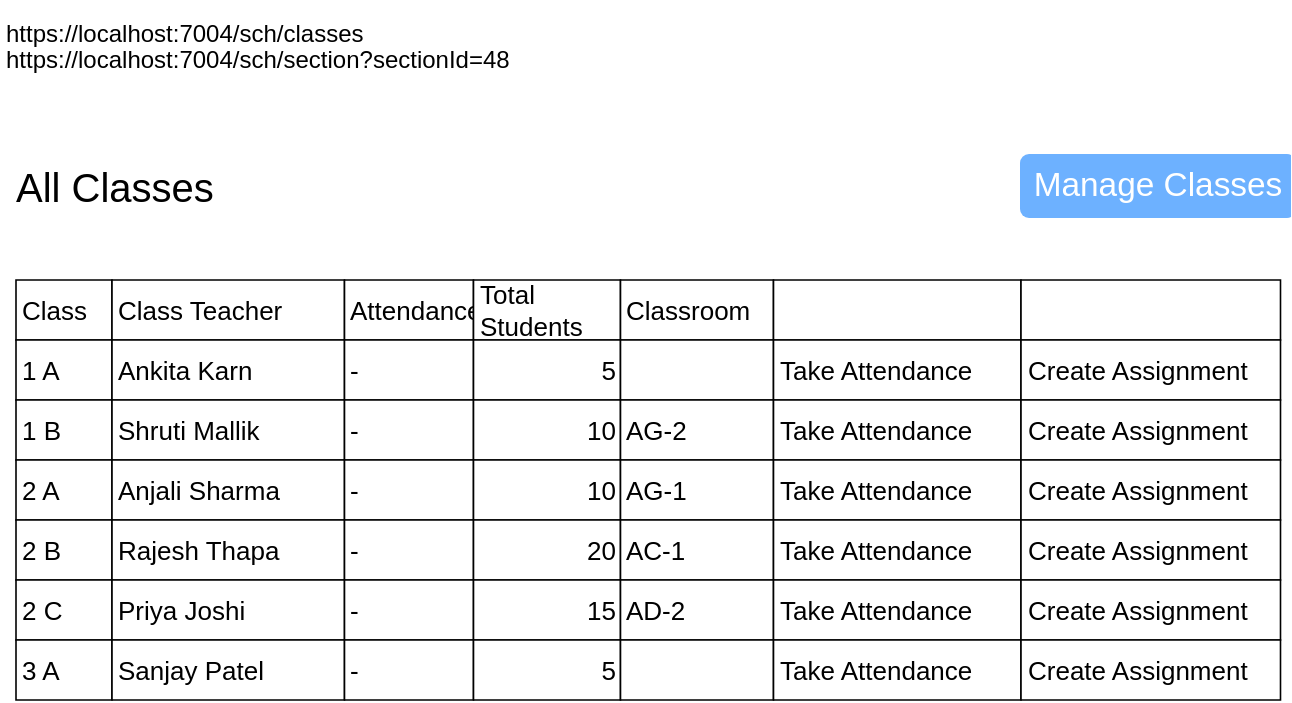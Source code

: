 <mxfile version="24.8.3" pages="2">
  <diagram name="Class" id="H16kf9VRxXqB6-L6vs2r">
    <mxGraphModel dx="890" dy="481" grid="1" gridSize="10" guides="1" tooltips="1" connect="1" arrows="1" fold="1" page="1" pageScale="1" pageWidth="850" pageHeight="1100" math="0" shadow="0">
      <root>
        <mxCell id="0" />
        <mxCell id="1" parent="0" />
        <mxCell id="7eF567OT12qQPNYDKjUr-1" value="" style="group;dropTarget=0;pointerEvents=0;html=1;" vertex="1" parent="1">
          <mxGeometry x="120" y="180" width="632" height="210" as="geometry" />
        </mxCell>
        <mxCell id="7eF567OT12qQPNYDKjUr-2" value="Class" style="shape=partialRectangle;html=1;whiteSpace=wrap;connectable=0;fillColor=#ffffff;verticalAlign=middle;spacing=3.8;strokeWidth=0.8;fontSize=13;align=left;" vertex="1" parent="7eF567OT12qQPNYDKjUr-1">
          <mxGeometry width="48" height="30" as="geometry" />
        </mxCell>
        <mxCell id="7eF567OT12qQPNYDKjUr-3" value="Class Teacher" style="shape=partialRectangle;html=1;whiteSpace=wrap;connectable=0;fillColor=#ffffff;verticalAlign=middle;spacing=3.8;strokeWidth=0.8;fontSize=13;align=left;" vertex="1" parent="7eF567OT12qQPNYDKjUr-1">
          <mxGeometry x="48" width="116.25" height="30" as="geometry" />
        </mxCell>
        <mxCell id="7eF567OT12qQPNYDKjUr-4" value="Attendance" style="shape=partialRectangle;html=1;whiteSpace=wrap;connectable=0;fillColor=#ffffff;verticalAlign=middle;spacing=3.8;strokeWidth=0.8;fontSize=13;align=left;" vertex="1" parent="7eF567OT12qQPNYDKjUr-1">
          <mxGeometry x="164.25" width="64.5" height="30" as="geometry" />
        </mxCell>
        <mxCell id="7eF567OT12qQPNYDKjUr-5" value="Total Students" style="shape=partialRectangle;html=1;whiteSpace=wrap;connectable=0;fillColor=#ffffff;verticalAlign=middle;spacing=3.8;strokeWidth=0.8;fontSize=13;align=left;" vertex="1" parent="7eF567OT12qQPNYDKjUr-1">
          <mxGeometry x="228.75" width="73.5" height="30" as="geometry" />
        </mxCell>
        <mxCell id="7eF567OT12qQPNYDKjUr-6" value="Classroom" style="shape=partialRectangle;html=1;whiteSpace=wrap;connectable=0;fillColor=#ffffff;verticalAlign=middle;spacing=3.8;strokeWidth=0.8;fontSize=13;align=left;" vertex="1" parent="7eF567OT12qQPNYDKjUr-1">
          <mxGeometry x="302.25" width="76.5" height="30" as="geometry" />
        </mxCell>
        <mxCell id="7eF567OT12qQPNYDKjUr-7" value="" style="shape=partialRectangle;html=1;whiteSpace=wrap;connectable=0;fillColor=#ffffff;verticalAlign=middle;spacing=3.8;strokeWidth=0.8;fontSize=13;" vertex="1" parent="7eF567OT12qQPNYDKjUr-1">
          <mxGeometry x="378.75" width="123.75" height="30" as="geometry" />
        </mxCell>
        <mxCell id="7eF567OT12qQPNYDKjUr-8" value="" style="shape=partialRectangle;html=1;whiteSpace=wrap;connectable=0;fillColor=#ffffff;verticalAlign=middle;spacing=3.8;strokeWidth=0.8;fontSize=13;" vertex="1" parent="7eF567OT12qQPNYDKjUr-1">
          <mxGeometry x="502.5" width="129.75" height="30" as="geometry" />
        </mxCell>
        <mxCell id="7eF567OT12qQPNYDKjUr-9" value="1 A" style="shape=partialRectangle;html=1;whiteSpace=wrap;connectable=0;fillColor=#ffffff;verticalAlign=middle;spacing=3.8;strokeWidth=0.8;fontSize=13;align=left;" vertex="1" parent="7eF567OT12qQPNYDKjUr-1">
          <mxGeometry y="30" width="48" height="30" as="geometry" />
        </mxCell>
        <mxCell id="7eF567OT12qQPNYDKjUr-10" value="Ankita Karn" style="shape=partialRectangle;html=1;whiteSpace=wrap;connectable=0;fillColor=#ffffff;verticalAlign=middle;spacing=3.8;strokeWidth=0.8;fontSize=13;align=left;" vertex="1" parent="7eF567OT12qQPNYDKjUr-1">
          <mxGeometry x="48" y="30" width="116.25" height="30" as="geometry" />
        </mxCell>
        <mxCell id="7eF567OT12qQPNYDKjUr-11" value="-" style="shape=partialRectangle;html=1;whiteSpace=wrap;connectable=0;fillColor=#ffffff;verticalAlign=middle;spacing=3.8;strokeWidth=0.8;fontSize=13;align=left;" vertex="1" parent="7eF567OT12qQPNYDKjUr-1">
          <mxGeometry x="164.25" y="30" width="64.5" height="30" as="geometry" />
        </mxCell>
        <mxCell id="7eF567OT12qQPNYDKjUr-12" value="5" style="shape=partialRectangle;html=1;whiteSpace=wrap;connectable=0;fillColor=#ffffff;verticalAlign=middle;spacing=3.8;strokeWidth=0.8;fontSize=13;align=right;" vertex="1" parent="7eF567OT12qQPNYDKjUr-1">
          <mxGeometry x="228.75" y="30" width="73.5" height="30" as="geometry" />
        </mxCell>
        <mxCell id="7eF567OT12qQPNYDKjUr-13" value="" style="shape=partialRectangle;html=1;whiteSpace=wrap;connectable=0;fillColor=#ffffff;verticalAlign=middle;spacing=3.8;strokeWidth=0.8;fontSize=13;" vertex="1" parent="7eF567OT12qQPNYDKjUr-1">
          <mxGeometry x="302.25" y="30" width="76.5" height="30" as="geometry" />
        </mxCell>
        <mxCell id="7eF567OT12qQPNYDKjUr-14" value="Take Attendance" style="shape=partialRectangle;html=1;whiteSpace=wrap;connectable=0;fillColor=#ffffff;verticalAlign=middle;spacing=3.8;strokeWidth=0.8;fontSize=13;align=left;" vertex="1" parent="7eF567OT12qQPNYDKjUr-1">
          <mxGeometry x="378.75" y="30" width="123.75" height="30" as="geometry" />
        </mxCell>
        <mxCell id="7eF567OT12qQPNYDKjUr-15" value="Create Assignment" style="shape=partialRectangle;html=1;whiteSpace=wrap;connectable=0;fillColor=#ffffff;verticalAlign=middle;spacing=3.8;strokeWidth=0.8;fontSize=13;align=left;" vertex="1" parent="7eF567OT12qQPNYDKjUr-1">
          <mxGeometry x="502.5" y="30" width="129.75" height="30" as="geometry" />
        </mxCell>
        <mxCell id="7eF567OT12qQPNYDKjUr-16" value="1 B" style="shape=partialRectangle;html=1;whiteSpace=wrap;connectable=0;fillColor=#ffffff;verticalAlign=middle;spacing=3.8;strokeWidth=0.8;fontSize=13;align=left;" vertex="1" parent="7eF567OT12qQPNYDKjUr-1">
          <mxGeometry y="60" width="48" height="30" as="geometry" />
        </mxCell>
        <mxCell id="7eF567OT12qQPNYDKjUr-17" value="Shruti Mallik" style="shape=partialRectangle;html=1;whiteSpace=wrap;connectable=0;fillColor=#ffffff;verticalAlign=middle;spacing=3.8;strokeWidth=0.8;fontSize=13;align=left;" vertex="1" parent="7eF567OT12qQPNYDKjUr-1">
          <mxGeometry x="48" y="60" width="116.25" height="30" as="geometry" />
        </mxCell>
        <mxCell id="7eF567OT12qQPNYDKjUr-18" value="-" style="shape=partialRectangle;html=1;whiteSpace=wrap;connectable=0;fillColor=#ffffff;verticalAlign=middle;spacing=3.8;strokeWidth=0.8;fontSize=13;align=left;" vertex="1" parent="7eF567OT12qQPNYDKjUr-1">
          <mxGeometry x="164.25" y="60" width="64.5" height="30" as="geometry" />
        </mxCell>
        <mxCell id="7eF567OT12qQPNYDKjUr-19" value="10" style="shape=partialRectangle;html=1;whiteSpace=wrap;connectable=0;fillColor=#ffffff;verticalAlign=middle;spacing=3.8;strokeWidth=0.8;fontSize=13;align=right;" vertex="1" parent="7eF567OT12qQPNYDKjUr-1">
          <mxGeometry x="228.75" y="60" width="73.5" height="30" as="geometry" />
        </mxCell>
        <mxCell id="7eF567OT12qQPNYDKjUr-20" value="AG-2" style="shape=partialRectangle;html=1;whiteSpace=wrap;connectable=0;fillColor=#ffffff;verticalAlign=middle;spacing=3.8;strokeWidth=0.8;fontSize=13;align=left;" vertex="1" parent="7eF567OT12qQPNYDKjUr-1">
          <mxGeometry x="302.25" y="60" width="76.5" height="30" as="geometry" />
        </mxCell>
        <mxCell id="7eF567OT12qQPNYDKjUr-21" value="Take Attendance" style="shape=partialRectangle;html=1;whiteSpace=wrap;connectable=0;fillColor=#ffffff;verticalAlign=middle;spacing=3.8;strokeWidth=0.8;fontSize=13;align=left;" vertex="1" parent="7eF567OT12qQPNYDKjUr-1">
          <mxGeometry x="378.75" y="60" width="123.75" height="30" as="geometry" />
        </mxCell>
        <mxCell id="7eF567OT12qQPNYDKjUr-22" value="Create Assignment" style="shape=partialRectangle;html=1;whiteSpace=wrap;connectable=0;fillColor=#ffffff;verticalAlign=middle;spacing=3.8;strokeWidth=0.8;fontSize=13;align=left;" vertex="1" parent="7eF567OT12qQPNYDKjUr-1">
          <mxGeometry x="502.5" y="60" width="129.75" height="30" as="geometry" />
        </mxCell>
        <mxCell id="7eF567OT12qQPNYDKjUr-23" value="2 A" style="shape=partialRectangle;html=1;whiteSpace=wrap;connectable=0;fillColor=#ffffff;verticalAlign=middle;spacing=3.8;strokeWidth=0.8;fontSize=13;align=left;" vertex="1" parent="7eF567OT12qQPNYDKjUr-1">
          <mxGeometry y="90" width="48" height="30" as="geometry" />
        </mxCell>
        <mxCell id="7eF567OT12qQPNYDKjUr-24" value="Anjali Sharma" style="shape=partialRectangle;html=1;whiteSpace=wrap;connectable=0;fillColor=#ffffff;verticalAlign=middle;spacing=3.8;strokeWidth=0.8;fontSize=13;align=left;" vertex="1" parent="7eF567OT12qQPNYDKjUr-1">
          <mxGeometry x="48" y="90" width="116.25" height="30" as="geometry" />
        </mxCell>
        <mxCell id="7eF567OT12qQPNYDKjUr-25" value="-" style="shape=partialRectangle;html=1;whiteSpace=wrap;connectable=0;fillColor=#ffffff;verticalAlign=middle;spacing=3.8;strokeWidth=0.8;fontSize=13;align=left;" vertex="1" parent="7eF567OT12qQPNYDKjUr-1">
          <mxGeometry x="164.25" y="90" width="64.5" height="30" as="geometry" />
        </mxCell>
        <mxCell id="7eF567OT12qQPNYDKjUr-26" value="10" style="shape=partialRectangle;html=1;whiteSpace=wrap;connectable=0;fillColor=#ffffff;verticalAlign=middle;spacing=3.8;strokeWidth=0.8;fontSize=13;align=right;" vertex="1" parent="7eF567OT12qQPNYDKjUr-1">
          <mxGeometry x="228.75" y="90" width="73.5" height="30" as="geometry" />
        </mxCell>
        <mxCell id="7eF567OT12qQPNYDKjUr-27" value="AG-1" style="shape=partialRectangle;html=1;whiteSpace=wrap;connectable=0;fillColor=#ffffff;verticalAlign=middle;spacing=3.8;strokeWidth=0.8;fontSize=13;align=left;" vertex="1" parent="7eF567OT12qQPNYDKjUr-1">
          <mxGeometry x="302.25" y="90" width="76.5" height="30" as="geometry" />
        </mxCell>
        <mxCell id="7eF567OT12qQPNYDKjUr-28" value="Take Attendance" style="shape=partialRectangle;html=1;whiteSpace=wrap;connectable=0;fillColor=#ffffff;verticalAlign=middle;spacing=3.8;strokeWidth=0.8;fontSize=13;align=left;" vertex="1" parent="7eF567OT12qQPNYDKjUr-1">
          <mxGeometry x="378.75" y="90" width="123.75" height="30" as="geometry" />
        </mxCell>
        <mxCell id="7eF567OT12qQPNYDKjUr-29" value="Create Assignment" style="shape=partialRectangle;html=1;whiteSpace=wrap;connectable=0;fillColor=#ffffff;verticalAlign=middle;spacing=3.8;strokeWidth=0.8;fontSize=13;align=left;" vertex="1" parent="7eF567OT12qQPNYDKjUr-1">
          <mxGeometry x="502.5" y="90" width="129.75" height="30" as="geometry" />
        </mxCell>
        <mxCell id="7eF567OT12qQPNYDKjUr-30" value="2 B" style="shape=partialRectangle;html=1;whiteSpace=wrap;connectable=0;fillColor=#ffffff;verticalAlign=middle;spacing=3.8;strokeWidth=0.8;fontSize=13;align=left;" vertex="1" parent="7eF567OT12qQPNYDKjUr-1">
          <mxGeometry y="120" width="48" height="30" as="geometry" />
        </mxCell>
        <mxCell id="7eF567OT12qQPNYDKjUr-31" value="Rajesh Thapa" style="shape=partialRectangle;html=1;whiteSpace=wrap;connectable=0;fillColor=#ffffff;verticalAlign=middle;spacing=3.8;strokeWidth=0.8;fontSize=13;align=left;" vertex="1" parent="7eF567OT12qQPNYDKjUr-1">
          <mxGeometry x="48" y="120" width="116.25" height="30" as="geometry" />
        </mxCell>
        <mxCell id="7eF567OT12qQPNYDKjUr-32" value="-" style="shape=partialRectangle;html=1;whiteSpace=wrap;connectable=0;fillColor=#ffffff;verticalAlign=middle;spacing=3.8;strokeWidth=0.8;fontSize=13;align=left;" vertex="1" parent="7eF567OT12qQPNYDKjUr-1">
          <mxGeometry x="164.25" y="120" width="64.5" height="30" as="geometry" />
        </mxCell>
        <mxCell id="7eF567OT12qQPNYDKjUr-33" value="20" style="shape=partialRectangle;html=1;whiteSpace=wrap;connectable=0;fillColor=#ffffff;verticalAlign=middle;spacing=3.8;strokeWidth=0.8;fontSize=13;align=right;" vertex="1" parent="7eF567OT12qQPNYDKjUr-1">
          <mxGeometry x="228.75" y="120" width="73.5" height="30" as="geometry" />
        </mxCell>
        <mxCell id="7eF567OT12qQPNYDKjUr-34" value="AC-1" style="shape=partialRectangle;html=1;whiteSpace=wrap;connectable=0;fillColor=#ffffff;verticalAlign=middle;spacing=3.8;strokeWidth=0.8;fontSize=13;align=left;" vertex="1" parent="7eF567OT12qQPNYDKjUr-1">
          <mxGeometry x="302.25" y="120" width="76.5" height="30" as="geometry" />
        </mxCell>
        <mxCell id="7eF567OT12qQPNYDKjUr-35" value="Take Attendance" style="shape=partialRectangle;html=1;whiteSpace=wrap;connectable=0;fillColor=#ffffff;verticalAlign=middle;spacing=3.8;strokeWidth=0.8;fontSize=13;align=left;" vertex="1" parent="7eF567OT12qQPNYDKjUr-1">
          <mxGeometry x="378.75" y="120" width="123.75" height="30" as="geometry" />
        </mxCell>
        <mxCell id="7eF567OT12qQPNYDKjUr-36" value="Create Assignment" style="shape=partialRectangle;html=1;whiteSpace=wrap;connectable=0;fillColor=#ffffff;verticalAlign=middle;spacing=3.8;strokeWidth=0.8;fontSize=13;align=left;" vertex="1" parent="7eF567OT12qQPNYDKjUr-1">
          <mxGeometry x="502.5" y="120" width="129.75" height="30" as="geometry" />
        </mxCell>
        <mxCell id="7eF567OT12qQPNYDKjUr-37" value="2 C" style="shape=partialRectangle;html=1;whiteSpace=wrap;connectable=0;fillColor=#ffffff;verticalAlign=middle;spacing=3.8;strokeWidth=0.8;fontSize=13;align=left;" vertex="1" parent="7eF567OT12qQPNYDKjUr-1">
          <mxGeometry y="150" width="48" height="30" as="geometry" />
        </mxCell>
        <mxCell id="7eF567OT12qQPNYDKjUr-38" value="Priya Joshi" style="shape=partialRectangle;html=1;whiteSpace=wrap;connectable=0;fillColor=#ffffff;verticalAlign=middle;spacing=3.8;strokeWidth=0.8;fontSize=13;align=left;" vertex="1" parent="7eF567OT12qQPNYDKjUr-1">
          <mxGeometry x="48" y="150" width="116.25" height="30" as="geometry" />
        </mxCell>
        <mxCell id="7eF567OT12qQPNYDKjUr-39" value="-" style="shape=partialRectangle;html=1;whiteSpace=wrap;connectable=0;fillColor=#ffffff;verticalAlign=middle;spacing=3.8;strokeWidth=0.8;fontSize=13;align=left;" vertex="1" parent="7eF567OT12qQPNYDKjUr-1">
          <mxGeometry x="164.25" y="150" width="64.5" height="30" as="geometry" />
        </mxCell>
        <mxCell id="7eF567OT12qQPNYDKjUr-40" value="15" style="shape=partialRectangle;html=1;whiteSpace=wrap;connectable=0;fillColor=#ffffff;verticalAlign=middle;spacing=3.8;strokeWidth=0.8;fontSize=13;align=right;" vertex="1" parent="7eF567OT12qQPNYDKjUr-1">
          <mxGeometry x="228.75" y="150" width="73.5" height="30" as="geometry" />
        </mxCell>
        <mxCell id="7eF567OT12qQPNYDKjUr-41" value="AD-2" style="shape=partialRectangle;html=1;whiteSpace=wrap;connectable=0;fillColor=#ffffff;verticalAlign=middle;spacing=3.8;strokeWidth=0.8;fontSize=13;align=left;" vertex="1" parent="7eF567OT12qQPNYDKjUr-1">
          <mxGeometry x="302.25" y="150" width="76.5" height="30" as="geometry" />
        </mxCell>
        <mxCell id="7eF567OT12qQPNYDKjUr-42" value="Take Attendance" style="shape=partialRectangle;html=1;whiteSpace=wrap;connectable=0;fillColor=#ffffff;verticalAlign=middle;spacing=3.8;strokeWidth=0.8;fontSize=13;align=left;" vertex="1" parent="7eF567OT12qQPNYDKjUr-1">
          <mxGeometry x="378.75" y="150" width="123.75" height="30" as="geometry" />
        </mxCell>
        <mxCell id="7eF567OT12qQPNYDKjUr-43" value="Create Assignment" style="shape=partialRectangle;html=1;whiteSpace=wrap;connectable=0;fillColor=#ffffff;verticalAlign=middle;spacing=3.8;strokeWidth=0.8;fontSize=13;align=left;" vertex="1" parent="7eF567OT12qQPNYDKjUr-1">
          <mxGeometry x="502.5" y="150" width="129.75" height="30" as="geometry" />
        </mxCell>
        <mxCell id="7eF567OT12qQPNYDKjUr-44" value="3 A" style="shape=partialRectangle;html=1;whiteSpace=wrap;connectable=0;fillColor=#ffffff;verticalAlign=middle;spacing=3.8;strokeWidth=0.8;fontSize=13;align=left;" vertex="1" parent="7eF567OT12qQPNYDKjUr-1">
          <mxGeometry y="180" width="48" height="30" as="geometry" />
        </mxCell>
        <mxCell id="7eF567OT12qQPNYDKjUr-45" value="Sanjay Patel" style="shape=partialRectangle;html=1;whiteSpace=wrap;connectable=0;fillColor=#ffffff;verticalAlign=middle;spacing=3.8;strokeWidth=0.8;fontSize=13;align=left;" vertex="1" parent="7eF567OT12qQPNYDKjUr-1">
          <mxGeometry x="48" y="180" width="116.25" height="30" as="geometry" />
        </mxCell>
        <mxCell id="7eF567OT12qQPNYDKjUr-46" value="-" style="shape=partialRectangle;html=1;whiteSpace=wrap;connectable=0;fillColor=#ffffff;verticalAlign=middle;spacing=3.8;strokeWidth=0.8;fontSize=13;align=left;" vertex="1" parent="7eF567OT12qQPNYDKjUr-1">
          <mxGeometry x="164.25" y="180" width="64.5" height="30" as="geometry" />
        </mxCell>
        <mxCell id="7eF567OT12qQPNYDKjUr-47" value="5" style="shape=partialRectangle;html=1;whiteSpace=wrap;connectable=0;fillColor=#ffffff;verticalAlign=middle;spacing=3.8;strokeWidth=0.8;fontSize=13;align=right;" vertex="1" parent="7eF567OT12qQPNYDKjUr-1">
          <mxGeometry x="228.75" y="180" width="73.5" height="30" as="geometry" />
        </mxCell>
        <mxCell id="7eF567OT12qQPNYDKjUr-48" value="" style="shape=partialRectangle;html=1;whiteSpace=wrap;connectable=0;fillColor=#ffffff;verticalAlign=middle;spacing=3.8;strokeWidth=0.8;fontSize=13;" vertex="1" parent="7eF567OT12qQPNYDKjUr-1">
          <mxGeometry x="302.25" y="180" width="76.5" height="30" as="geometry" />
        </mxCell>
        <mxCell id="7eF567OT12qQPNYDKjUr-49" value="Take Attendance" style="shape=partialRectangle;html=1;whiteSpace=wrap;connectable=0;fillColor=#ffffff;verticalAlign=middle;spacing=3.8;strokeWidth=0.8;fontSize=13;align=left;" vertex="1" parent="7eF567OT12qQPNYDKjUr-1">
          <mxGeometry x="378.75" y="180" width="123.75" height="30" as="geometry" />
        </mxCell>
        <mxCell id="7eF567OT12qQPNYDKjUr-50" value="Create Assignment" style="shape=partialRectangle;html=1;whiteSpace=wrap;connectable=0;fillColor=#ffffff;verticalAlign=middle;spacing=3.8;strokeWidth=0.8;fontSize=13;align=left;" vertex="1" parent="7eF567OT12qQPNYDKjUr-1">
          <mxGeometry x="502.5" y="180" width="129.75" height="30" as="geometry" />
        </mxCell>
        <mxCell id="7eF567OT12qQPNYDKjUr-51" value="All Classes" style="html=1;overflow=block;blockSpacing=1;whiteSpace=wrap;fontSize=20;align=left;spacing=0;strokeColor=#unset;rounded=1;absoluteArcSize=1;arcSize=9;fillColor=none;strokeWidth=NaN;lucidId=r0Lig8obasEd;" vertex="1" parent="1">
          <mxGeometry x="120" y="110.5" width="180" height="45" as="geometry" />
        </mxCell>
        <mxCell id="7eF567OT12qQPNYDKjUr-52" value="Manage Classes" style="html=1;overflow=block;blockSpacing=1;whiteSpace=wrap;fontSize=16.7;fontColor=#ffffff;spacing=3.8;strokeColor=#unset;fillOpacity=100;rounded=1;absoluteArcSize=1;arcSize=9;fillColor=#6db1ff;strokeWidth=NaN;lucidId=E0LiU~LUEUbT;" vertex="1" parent="1">
          <mxGeometry x="622" y="117" width="138" height="32" as="geometry" />
        </mxCell>
        <mxCell id="7eF567OT12qQPNYDKjUr-53" value="&lt;div style=&quot;display: flex; justify-content: flex-start; text-align: left; align-items: baseline; line-height: 1.25; margin-top: -2px; font-size: 12px;&quot;&gt;&lt;font style=&quot;font-size: 12px;&quot;&gt;&lt;span&gt;https://localhost:7004/sch/classes&lt;br&gt;&lt;/span&gt;&lt;/font&gt;&lt;/div&gt;&lt;div style=&quot;display: flex; justify-content: flex-start; text-align: left; align-items: baseline; line-height: 1.25; margin-top: -2px; font-size: 12px;&quot;&gt;&lt;font style=&quot;font-size: 12px;&quot;&gt;&lt;span&gt;https://localhost:7004/sch/section?sectionId=48&lt;/span&gt;&lt;/font&gt;&lt;/div&gt;" style="html=1;overflow=block;blockSpacing=1;whiteSpace=wrap;fontSize=13;spacing=3.8;strokeColor=none;fillOpacity=0;rounded=1;absoluteArcSize=1;arcSize=9;fillColor=#ffffff;strokeWidth=0;lucidId=iIZiVdBgxifa;" vertex="1" parent="1">
          <mxGeometry x="112" y="40" width="288" height="48" as="geometry" />
        </mxCell>
      </root>
    </mxGraphModel>
  </diagram>
  <diagram id="_oTFNJ4AnpYBtxDHvukd" name="List">
    <mxGraphModel dx="890" dy="1581" grid="1" gridSize="10" guides="1" tooltips="1" connect="1" arrows="1" fold="1" page="1" pageScale="1" pageWidth="850" pageHeight="1100" math="0" shadow="0">
      <root>
        <mxCell id="0" />
        <mxCell id="1" parent="0" />
        <mxCell id="2CFhrIa6YHnjqleBLtZb-1" value="Get" style="html=1;overflow=block;blockSpacing=1;whiteSpace=wrap;fontSize=16.7;fontColor=#ffffff;spacing=3.8;strokeColor=#unset;fillOpacity=100;rounded=1;absoluteArcSize=1;arcSize=9;fillColor=#6db1ff;strokeWidth=NaN;lucidId=5mLiQ2oe6L5r;" vertex="1" parent="1">
          <mxGeometry x="570" y="120" width="75" height="30" as="geometry" />
        </mxCell>
        <mxCell id="2CFhrIa6YHnjqleBLtZb-2" value="New Assignment" style="html=1;overflow=block;blockSpacing=1;whiteSpace=wrap;fontSize=16.7;fontColor=#ffffff;spacing=3.8;strokeColor=#282c33;strokeOpacity=100;fillOpacity=100;rounded=1;absoluteArcSize=1;arcSize=9;fillColor=#6db1ff;strokeWidth=1.5;lucidId=CvLieyy43oiW;" vertex="1" parent="1">
          <mxGeometry x="768" width="160" height="30" as="geometry" />
        </mxCell>
        <mxCell id="2CFhrIa6YHnjqleBLtZb-3" value="Assignments" style="html=1;overflow=block;blockSpacing=1;whiteSpace=wrap;fontSize=20;align=left;spacing=0;strokeColor=#unset;rounded=1;absoluteArcSize=1;arcSize=9;fillColor=none;strokeWidth=NaN;lucidId=11Lihc33NgZv;" vertex="1" parent="1">
          <mxGeometry x="255" width="180" height="45" as="geometry" />
        </mxCell>
        <mxCell id="2CFhrIa6YHnjqleBLtZb-4" value="" style="group;dropTarget=0;pointerEvents=0;" vertex="1" parent="1">
          <mxGeometry x="1275" y="30" width="384" height="30" as="geometry" />
        </mxCell>
        <mxCell id="2CFhrIa6YHnjqleBLtZb-5" value="Print" style="html=1;overflow=block;blockSpacing=1;whiteSpace=wrap;fontSize=16.7;fontColor=#ffffff;spacing=3.8;strokeColor=#unset;fillOpacity=100;rounded=1;absoluteArcSize=1;arcSize=9;fillColor=#6db1ff;strokeWidth=NaN;lucidId=afLi.zEh5jOw;" vertex="1" parent="2CFhrIa6YHnjqleBLtZb-4">
          <mxGeometry width="105" height="30" as="geometry" />
        </mxCell>
        <mxCell id="2CFhrIa6YHnjqleBLtZb-6" value="Mail" style="html=1;overflow=block;blockSpacing=1;whiteSpace=wrap;fontSize=16.7;fontColor=#ffffff;spacing=3.8;strokeColor=#unset;fillOpacity=100;rounded=1;absoluteArcSize=1;arcSize=9;fillColor=#6db1ff;strokeWidth=NaN;lucidId=5kLilwaV~bnP;" vertex="1" parent="2CFhrIa6YHnjqleBLtZb-4">
          <mxGeometry x="140" width="105" height="30" as="geometry" />
        </mxCell>
        <mxCell id="2CFhrIa6YHnjqleBLtZb-7" value="Download" style="html=1;overflow=block;blockSpacing=1;whiteSpace=wrap;fontSize=16.7;fontColor=#ffffff;spacing=3.8;strokeColor=#unset;fillOpacity=100;rounded=1;absoluteArcSize=1;arcSize=9;fillColor=#6db1ff;strokeWidth=NaN;lucidId=.kLiFjSfj1YL;" vertex="1" parent="2CFhrIa6YHnjqleBLtZb-4">
          <mxGeometry x="279" width="105" height="30" as="geometry" />
        </mxCell>
        <mxCell id="2CFhrIa6YHnjqleBLtZb-8" value="Date select (default: today)" style="html=1;overflow=block;blockSpacing=1;whiteSpace=wrap;fontSize=16.7;align=left;spacing=3.8;verticalAlign=top;strokeColor=#unset;rounded=1;absoluteArcSize=1;arcSize=9;fillColor=none;strokeWidth=NaN;lucidId=g5LioFxjhCbw;" vertex="1" parent="1">
          <mxGeometry x="285" y="101" width="270" height="60" as="geometry" />
        </mxCell>
        <mxCell id="2CFhrIa6YHnjqleBLtZb-9" value="&lt;font style=&quot;font-size: 12px;&quot;&gt;https://localhost:7004/app/assignment/list&lt;/font&gt;" style="html=1;overflow=block;blockSpacing=1;whiteSpace=wrap;fontSize=16.7;align=left;spacing=3.8;strokeColor=none;fillOpacity=0;rounded=1;absoluteArcSize=1;arcSize=9;fillColor=#ffffff;strokeWidth=0;lucidId=PIZiSuCQyFRD;" vertex="1" parent="1">
          <mxGeometry x="255" y="-60" width="256" height="28" as="geometry" />
        </mxCell>
        <mxCell id="2CFhrIa6YHnjqleBLtZb-10" value="(as html table)" style="html=1;overflow=block;blockSpacing=1;whiteSpace=wrap;fontSize=16.7;align=left;spacing=0;strokeColor=#unset;rounded=1;absoluteArcSize=1;arcSize=9;fillColor=#unset;strokeWidth=NaN;lucidId=3m0ijcIzMwUq;" vertex="1" parent="1">
          <mxGeometry x="1418" y="60" width="180" height="45" as="geometry" />
        </mxCell>
        <mxCell id="2CFhrIa6YHnjqleBLtZb-11" value="" style="group;dropTarget=0;pointerEvents=0;html=1;" vertex="1" parent="1">
          <mxGeometry x="285" y="195" width="643" height="224" as="geometry" />
        </mxCell>
        <mxCell id="2CFhrIa6YHnjqleBLtZb-12" value="ID" style="shape=partialRectangle;html=1;whiteSpace=wrap;connectable=0;fillColor=#ffffff;verticalAlign=middle;spacing=3.8;strokeWidth=0.8;fontSize=13;align=left;" vertex="1" parent="2CFhrIa6YHnjqleBLtZb-11">
          <mxGeometry width="35.014" height="30" as="geometry" />
        </mxCell>
        <mxCell id="2CFhrIa6YHnjqleBLtZb-13" value="Subject" style="shape=partialRectangle;html=1;whiteSpace=wrap;connectable=0;fillColor=#ffffff;verticalAlign=middle;spacing=3.8;strokeWidth=0.8;fontSize=13;align=left;" vertex="1" parent="2CFhrIa6YHnjqleBLtZb-11">
          <mxGeometry x="35.014" width="90.102" height="30" as="geometry" />
        </mxCell>
        <mxCell id="2CFhrIa6YHnjqleBLtZb-14" value="Title" style="shape=partialRectangle;html=1;whiteSpace=wrap;connectable=0;fillColor=#ffffff;verticalAlign=middle;spacing=3.8;strokeWidth=0.8;fontSize=13;align=left;" vertex="1" parent="2CFhrIa6YHnjqleBLtZb-11">
          <mxGeometry x="125.116" width="120.05" height="30" as="geometry" />
        </mxCell>
        <mxCell id="2CFhrIa6YHnjqleBLtZb-15" value="Description" style="shape=partialRectangle;html=1;whiteSpace=wrap;connectable=0;fillColor=#ffffff;verticalAlign=middle;spacing=3.8;strokeWidth=0.8;fontSize=13;align=left;" vertex="1" parent="2CFhrIa6YHnjqleBLtZb-11">
          <mxGeometry x="245.166" width="210.087" height="30" as="geometry" />
        </mxCell>
        <mxCell id="2CFhrIa6YHnjqleBLtZb-16" value="Due Date" style="shape=partialRectangle;html=1;whiteSpace=wrap;connectable=0;fillColor=#ffffff;verticalAlign=middle;spacing=3.8;strokeWidth=0.8;fontSize=13;align=left;" vertex="1" parent="2CFhrIa6YHnjqleBLtZb-11">
          <mxGeometry x="455.253" width="73.283" height="30" as="geometry" />
        </mxCell>
        <mxCell id="2CFhrIa6YHnjqleBLtZb-17" value="Teacher" style="shape=partialRectangle;html=1;whiteSpace=wrap;connectable=0;fillColor=#ffffff;verticalAlign=middle;spacing=3.8;strokeWidth=0.8;fontSize=13;align=left;" vertex="1" parent="2CFhrIa6YHnjqleBLtZb-11">
          <mxGeometry x="528.536" width="75.031" height="30" as="geometry" />
        </mxCell>
        <mxCell id="2CFhrIa6YHnjqleBLtZb-18" value="" style="shape=partialRectangle;html=1;whiteSpace=wrap;connectable=0;fillColor=#ffffff;verticalAlign=middle;spacing=3.8;strokeWidth=0.8;fontSize=13;" vertex="1" parent="2CFhrIa6YHnjqleBLtZb-11">
          <mxGeometry x="603.567" width="39.183" height="30" as="geometry" />
        </mxCell>
        <mxCell id="2CFhrIa6YHnjqleBLtZb-19" value="1" style="shape=partialRectangle;html=1;whiteSpace=wrap;connectable=0;fillColor=#ffffff;verticalAlign=middle;spacing=3.8;strokeWidth=0.8;fontSize=13;align=right;" vertex="1" parent="2CFhrIa6YHnjqleBLtZb-11">
          <mxGeometry y="30" width="35.014" height="38.7" as="geometry" />
        </mxCell>
        <mxCell id="2CFhrIa6YHnjqleBLtZb-20" value="Mathematics" style="shape=partialRectangle;html=1;whiteSpace=wrap;connectable=0;fillColor=#ffffff;verticalAlign=middle;spacing=3.8;strokeWidth=0.8;fontSize=13;align=left;" vertex="1" parent="2CFhrIa6YHnjqleBLtZb-11">
          <mxGeometry x="35.014" y="30" width="90.102" height="38.7" as="geometry" />
        </mxCell>
        <mxCell id="2CFhrIa6YHnjqleBLtZb-21" value="Algebra Assignment" style="shape=partialRectangle;html=1;whiteSpace=wrap;connectable=0;fillColor=#ffffff;verticalAlign=middle;spacing=3.8;strokeWidth=0.8;fontSize=13;align=left;" vertex="1" parent="2CFhrIa6YHnjqleBLtZb-11">
          <mxGeometry x="125.116" y="30" width="120.05" height="38.7" as="geometry" />
        </mxCell>
        <mxCell id="2CFhrIa6YHnjqleBLtZb-22" value="Solve the provided algebra equations and show work." style="shape=partialRectangle;html=1;whiteSpace=wrap;connectable=0;fillColor=#ffffff;verticalAlign=middle;spacing=3.8;strokeWidth=0.8;fontSize=13;align=left;" vertex="1" parent="2CFhrIa6YHnjqleBLtZb-11">
          <mxGeometry x="245.166" y="30" width="210.087" height="38.7" as="geometry" />
        </mxCell>
        <mxCell id="2CFhrIa6YHnjqleBLtZb-23" value="20-Jun-24" style="shape=partialRectangle;html=1;whiteSpace=wrap;connectable=0;fillColor=#ffffff;verticalAlign=middle;spacing=3.8;strokeWidth=0.8;fontSize=13;align=right;" vertex="1" parent="2CFhrIa6YHnjqleBLtZb-11">
          <mxGeometry x="455.253" y="30" width="73.283" height="38.7" as="geometry" />
        </mxCell>
        <mxCell id="2CFhrIa6YHnjqleBLtZb-24" value="Anjali Sharma" style="shape=partialRectangle;html=1;whiteSpace=wrap;connectable=0;fillColor=#ffffff;verticalAlign=middle;spacing=3.8;strokeWidth=0.8;fontSize=13;align=left;" vertex="1" parent="2CFhrIa6YHnjqleBLtZb-11">
          <mxGeometry x="528.536" y="30" width="75.031" height="38.7" as="geometry" />
        </mxCell>
        <mxCell id="2CFhrIa6YHnjqleBLtZb-25" value="Edit" style="shape=partialRectangle;html=1;whiteSpace=wrap;connectable=0;fillColor=#ffffff;verticalAlign=middle;spacing=3.8;strokeWidth=0.8;fontSize=13;align=left;" vertex="1" parent="2CFhrIa6YHnjqleBLtZb-11">
          <mxGeometry x="603.567" y="30" width="39.183" height="38.7" as="geometry" />
        </mxCell>
        <mxCell id="2CFhrIa6YHnjqleBLtZb-26" value="2" style="shape=partialRectangle;html=1;whiteSpace=wrap;connectable=0;fillColor=#ffffff;verticalAlign=middle;spacing=3.8;strokeWidth=0.8;fontSize=13;align=right;" vertex="1" parent="2CFhrIa6YHnjqleBLtZb-11">
          <mxGeometry y="68.7" width="35.014" height="38.7" as="geometry" />
        </mxCell>
        <mxCell id="2CFhrIa6YHnjqleBLtZb-27" value="Science" style="shape=partialRectangle;html=1;whiteSpace=wrap;connectable=0;fillColor=#ffffff;verticalAlign=middle;spacing=3.8;strokeWidth=0.8;fontSize=13;align=left;" vertex="1" parent="2CFhrIa6YHnjqleBLtZb-11">
          <mxGeometry x="35.014" y="68.7" width="90.102" height="38.7" as="geometry" />
        </mxCell>
        <mxCell id="2CFhrIa6YHnjqleBLtZb-28" value="Biology Lab Report" style="shape=partialRectangle;html=1;whiteSpace=wrap;connectable=0;fillColor=#ffffff;verticalAlign=middle;spacing=3.8;strokeWidth=0.8;fontSize=13;align=left;" vertex="1" parent="2CFhrIa6YHnjqleBLtZb-11">
          <mxGeometry x="125.116" y="68.7" width="120.05" height="38.7" as="geometry" />
        </mxCell>
        <mxCell id="2CFhrIa6YHnjqleBLtZb-29" value="Conduct the experiment and write a detailed report." style="shape=partialRectangle;html=1;whiteSpace=wrap;connectable=0;fillColor=#ffffff;verticalAlign=middle;spacing=3.8;strokeWidth=0.8;fontSize=13;align=left;" vertex="1" parent="2CFhrIa6YHnjqleBLtZb-11">
          <mxGeometry x="245.166" y="68.7" width="210.087" height="38.7" as="geometry" />
        </mxCell>
        <mxCell id="2CFhrIa6YHnjqleBLtZb-30" value="20-Jun-24" style="shape=partialRectangle;html=1;whiteSpace=wrap;connectable=0;fillColor=#ffffff;verticalAlign=middle;spacing=3.8;strokeWidth=0.8;fontSize=13;align=right;" vertex="1" parent="2CFhrIa6YHnjqleBLtZb-11">
          <mxGeometry x="455.253" y="68.7" width="73.283" height="38.7" as="geometry" />
        </mxCell>
        <mxCell id="2CFhrIa6YHnjqleBLtZb-31" value="Rajesh Thapa" style="shape=partialRectangle;html=1;whiteSpace=wrap;connectable=0;fillColor=#ffffff;verticalAlign=middle;spacing=3.8;strokeWidth=0.8;fontSize=13;align=left;" vertex="1" parent="2CFhrIa6YHnjqleBLtZb-11">
          <mxGeometry x="528.536" y="68.7" width="75.031" height="38.7" as="geometry" />
        </mxCell>
        <mxCell id="2CFhrIa6YHnjqleBLtZb-32" value="Edit" style="shape=partialRectangle;html=1;whiteSpace=wrap;connectable=0;fillColor=#ffffff;verticalAlign=middle;spacing=3.8;strokeWidth=0.8;fontSize=13;align=left;" vertex="1" parent="2CFhrIa6YHnjqleBLtZb-11">
          <mxGeometry x="603.567" y="68.7" width="39.183" height="38.7" as="geometry" />
        </mxCell>
        <mxCell id="2CFhrIa6YHnjqleBLtZb-33" value="3" style="shape=partialRectangle;html=1;whiteSpace=wrap;connectable=0;fillColor=#ffffff;verticalAlign=middle;spacing=3.8;strokeWidth=0.8;fontSize=13;align=right;" vertex="1" parent="2CFhrIa6YHnjqleBLtZb-11">
          <mxGeometry y="107.4" width="35.014" height="38.7" as="geometry" />
        </mxCell>
        <mxCell id="2CFhrIa6YHnjqleBLtZb-34" value="Literature" style="shape=partialRectangle;html=1;whiteSpace=wrap;connectable=0;fillColor=#ffffff;verticalAlign=middle;spacing=3.8;strokeWidth=0.8;fontSize=13;align=left;" vertex="1" parent="2CFhrIa6YHnjqleBLtZb-11">
          <mxGeometry x="35.014" y="107.4" width="90.102" height="38.7" as="geometry" />
        </mxCell>
        <mxCell id="2CFhrIa6YHnjqleBLtZb-35" value="Essay on To Kill a Mockingbird" style="shape=partialRectangle;html=1;whiteSpace=wrap;connectable=0;fillColor=#ffffff;verticalAlign=middle;spacing=3.8;strokeWidth=0.8;fontSize=13;align=left;" vertex="1" parent="2CFhrIa6YHnjqleBLtZb-11">
          <mxGeometry x="125.116" y="107.4" width="120.05" height="38.7" as="geometry" />
        </mxCell>
        <mxCell id="2CFhrIa6YHnjqleBLtZb-36" value="Write a 1000-word essay analyzing the themes in the novel." style="shape=partialRectangle;html=1;whiteSpace=wrap;connectable=0;fillColor=#ffffff;verticalAlign=middle;spacing=3.8;strokeWidth=0.8;fontSize=13;align=left;" vertex="1" parent="2CFhrIa6YHnjqleBLtZb-11">
          <mxGeometry x="245.166" y="107.4" width="210.087" height="38.7" as="geometry" />
        </mxCell>
        <mxCell id="2CFhrIa6YHnjqleBLtZb-37" value="20-Jun-24" style="shape=partialRectangle;html=1;whiteSpace=wrap;connectable=0;fillColor=#ffffff;verticalAlign=middle;spacing=3.8;strokeWidth=0.8;fontSize=13;align=right;" vertex="1" parent="2CFhrIa6YHnjqleBLtZb-11">
          <mxGeometry x="455.253" y="107.4" width="73.283" height="38.7" as="geometry" />
        </mxCell>
        <mxCell id="2CFhrIa6YHnjqleBLtZb-38" value="Priya Joshi" style="shape=partialRectangle;html=1;whiteSpace=wrap;connectable=0;fillColor=#ffffff;verticalAlign=middle;spacing=3.8;strokeWidth=0.8;fontSize=13;align=left;" vertex="1" parent="2CFhrIa6YHnjqleBLtZb-11">
          <mxGeometry x="528.536" y="107.4" width="75.031" height="38.7" as="geometry" />
        </mxCell>
        <mxCell id="2CFhrIa6YHnjqleBLtZb-39" value="Edit" style="shape=partialRectangle;html=1;whiteSpace=wrap;connectable=0;fillColor=#ffffff;verticalAlign=middle;spacing=3.8;strokeWidth=0.8;fontSize=13;align=left;" vertex="1" parent="2CFhrIa6YHnjqleBLtZb-11">
          <mxGeometry x="603.567" y="107.4" width="39.183" height="38.7" as="geometry" />
        </mxCell>
        <mxCell id="2CFhrIa6YHnjqleBLtZb-40" value="4" style="shape=partialRectangle;html=1;whiteSpace=wrap;connectable=0;fillColor=#ffffff;verticalAlign=middle;spacing=3.8;strokeWidth=0.8;fontSize=13;align=right;" vertex="1" parent="2CFhrIa6YHnjqleBLtZb-11">
          <mxGeometry y="146.1" width="35.014" height="38.7" as="geometry" />
        </mxCell>
        <mxCell id="2CFhrIa6YHnjqleBLtZb-41" value="History" style="shape=partialRectangle;html=1;whiteSpace=wrap;connectable=0;fillColor=#ffffff;verticalAlign=middle;spacing=3.8;strokeWidth=0.8;fontSize=13;align=left;" vertex="1" parent="2CFhrIa6YHnjqleBLtZb-11">
          <mxGeometry x="35.014" y="146.1" width="90.102" height="38.7" as="geometry" />
        </mxCell>
        <mxCell id="2CFhrIa6YHnjqleBLtZb-42" value="World War II Presentation" style="shape=partialRectangle;html=1;whiteSpace=wrap;connectable=0;fillColor=#ffffff;verticalAlign=middle;spacing=3.8;strokeWidth=0.8;fontSize=13;align=left;" vertex="1" parent="2CFhrIa6YHnjqleBLtZb-11">
          <mxGeometry x="125.116" y="146.1" width="120.05" height="38.7" as="geometry" />
        </mxCell>
        <mxCell id="2CFhrIa6YHnjqleBLtZb-43" value="Prepare a presentation on the causes and effects of WWII." style="shape=partialRectangle;html=1;whiteSpace=wrap;connectable=0;fillColor=#ffffff;verticalAlign=middle;spacing=3.8;strokeWidth=0.8;fontSize=13;align=left;" vertex="1" parent="2CFhrIa6YHnjqleBLtZb-11">
          <mxGeometry x="245.166" y="146.1" width="210.087" height="38.7" as="geometry" />
        </mxCell>
        <mxCell id="2CFhrIa6YHnjqleBLtZb-44" value="20-Jun-24" style="shape=partialRectangle;html=1;whiteSpace=wrap;connectable=0;fillColor=#ffffff;verticalAlign=middle;spacing=3.8;strokeWidth=0.8;fontSize=13;align=right;" vertex="1" parent="2CFhrIa6YHnjqleBLtZb-11">
          <mxGeometry x="455.253" y="146.1" width="73.283" height="38.7" as="geometry" />
        </mxCell>
        <mxCell id="2CFhrIa6YHnjqleBLtZb-45" value="Sanjay Patel" style="shape=partialRectangle;html=1;whiteSpace=wrap;connectable=0;fillColor=#ffffff;verticalAlign=middle;spacing=3.8;strokeWidth=0.8;fontSize=13;align=left;" vertex="1" parent="2CFhrIa6YHnjqleBLtZb-11">
          <mxGeometry x="528.536" y="146.1" width="75.031" height="38.7" as="geometry" />
        </mxCell>
        <mxCell id="2CFhrIa6YHnjqleBLtZb-46" value="Edit" style="shape=partialRectangle;html=1;whiteSpace=wrap;connectable=0;fillColor=#ffffff;verticalAlign=middle;spacing=3.8;strokeWidth=0.8;fontSize=13;align=left;" vertex="1" parent="2CFhrIa6YHnjqleBLtZb-11">
          <mxGeometry x="603.567" y="146.1" width="39.183" height="38.7" as="geometry" />
        </mxCell>
        <mxCell id="2CFhrIa6YHnjqleBLtZb-47" value="5" style="shape=partialRectangle;html=1;whiteSpace=wrap;connectable=0;fillColor=#ffffff;verticalAlign=middle;spacing=3.8;strokeWidth=0.8;fontSize=13;align=right;" vertex="1" parent="2CFhrIa6YHnjqleBLtZb-11">
          <mxGeometry y="184.8" width="35.014" height="38.7" as="geometry" />
        </mxCell>
        <mxCell id="2CFhrIa6YHnjqleBLtZb-48" value="Art" style="shape=partialRectangle;html=1;whiteSpace=wrap;connectable=0;fillColor=#ffffff;verticalAlign=middle;spacing=3.8;strokeWidth=0.8;fontSize=13;align=left;" vertex="1" parent="2CFhrIa6YHnjqleBLtZb-11">
          <mxGeometry x="35.014" y="184.8" width="90.102" height="38.7" as="geometry" />
        </mxCell>
        <mxCell id="2CFhrIa6YHnjqleBLtZb-49" value="Painting Project" style="shape=partialRectangle;html=1;whiteSpace=wrap;connectable=0;fillColor=#ffffff;verticalAlign=middle;spacing=3.8;strokeWidth=0.8;fontSize=13;align=left;" vertex="1" parent="2CFhrIa6YHnjqleBLtZb-11">
          <mxGeometry x="125.116" y="184.8" width="120.05" height="38.7" as="geometry" />
        </mxCell>
        <mxCell id="2CFhrIa6YHnjqleBLtZb-50" value="Create an original painting based on the theme of nature." style="shape=partialRectangle;html=1;whiteSpace=wrap;connectable=0;fillColor=#ffffff;verticalAlign=middle;spacing=3.8;strokeWidth=0.8;fontSize=13;align=left;" vertex="1" parent="2CFhrIa6YHnjqleBLtZb-11">
          <mxGeometry x="245.166" y="184.8" width="210.087" height="38.7" as="geometry" />
        </mxCell>
        <mxCell id="2CFhrIa6YHnjqleBLtZb-51" value="20-Jun-24" style="shape=partialRectangle;html=1;whiteSpace=wrap;connectable=0;fillColor=#ffffff;verticalAlign=middle;spacing=3.8;strokeWidth=0.8;fontSize=13;align=right;" vertex="1" parent="2CFhrIa6YHnjqleBLtZb-11">
          <mxGeometry x="455.253" y="184.8" width="73.283" height="38.7" as="geometry" />
        </mxCell>
        <mxCell id="2CFhrIa6YHnjqleBLtZb-52" value="Nisha Kumari" style="shape=partialRectangle;html=1;whiteSpace=wrap;connectable=0;fillColor=#ffffff;verticalAlign=middle;spacing=3.8;strokeWidth=0.8;fontSize=13;align=left;" vertex="1" parent="2CFhrIa6YHnjqleBLtZb-11">
          <mxGeometry x="528.536" y="184.8" width="75.031" height="38.7" as="geometry" />
        </mxCell>
        <mxCell id="2CFhrIa6YHnjqleBLtZb-53" value="Edit" style="shape=partialRectangle;html=1;whiteSpace=wrap;connectable=0;fillColor=#ffffff;verticalAlign=middle;spacing=3.8;strokeWidth=0.8;fontSize=13;align=left;" vertex="1" parent="2CFhrIa6YHnjqleBLtZb-11">
          <mxGeometry x="603.567" y="184.8" width="39.183" height="38.7" as="geometry" />
        </mxCell>
      </root>
    </mxGraphModel>
  </diagram>
</mxfile>
